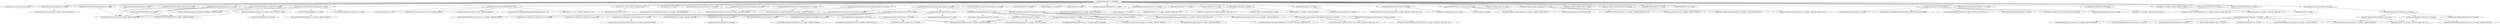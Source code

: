 digraph castorini__anserini {
	"io.anserini:anserini:jar:1.0.1-SNAPSHOT" -> "org.apache.lucene:lucene-core:jar:9.9.1:compile" ; 
	"io.anserini:anserini:jar:1.0.1-SNAPSHOT" -> "org.apache.lucene:lucene-codecs:jar:9.9.1:compile" ; 
	"io.anserini:anserini:jar:1.0.1-SNAPSHOT" -> "org.apache.lucene:lucene-backward-codecs:jar:9.9.1:compile" ; 
	"io.anserini:anserini:jar:1.0.1-SNAPSHOT" -> "org.apache.lucene:lucene-queries:jar:9.9.1:compile" ; 
	"io.anserini:anserini:jar:1.0.1-SNAPSHOT" -> "org.apache.lucene:lucene-queryparser:jar:9.9.1:compile" ; 
	"io.anserini:anserini:jar:1.0.1-SNAPSHOT" -> "org.apache.lucene:lucene-analysis-common:jar:9.9.1:compile" ; 
	"io.anserini:anserini:jar:1.0.1-SNAPSHOT" -> "org.apache.lucene:lucene-analysis-kuromoji:jar:9.9.1:compile" ; 
	"io.anserini:anserini:jar:1.0.1-SNAPSHOT" -> "org.apache.lucene:lucene-analysis-morfologik:jar:9.9.1:compile" ; 
	"io.anserini:anserini:jar:1.0.1-SNAPSHOT" -> "org.apache.lucene:lucene-test-framework:jar:9.9.1:test" ; 
	"io.anserini:anserini:jar:1.0.1-SNAPSHOT" -> "junit:junit:jar:4.13.2:test (scope not updated to test)" ; 
	"io.anserini:anserini:jar:1.0.1-SNAPSHOT" -> "org.tukaani:xz:jar:1.9:compile" ; 
	"io.anserini:anserini:jar:1.0.1-SNAPSHOT" -> "com.fasterxml.jackson.core:jackson-core:jar:2.16.0:compile" ; 
	"io.anserini:anserini:jar:1.0.1-SNAPSHOT" -> "com.fasterxml.jackson.core:jackson-databind:jar:2.16.0:compile" ; 
	"io.anserini:anserini:jar:1.0.1-SNAPSHOT" -> "com.fasterxml.jackson.core:jackson-annotations:jar:2.16.0:compile" ; 
	"io.anserini:anserini:jar:1.0.1-SNAPSHOT" -> "com.fasterxml.jackson.datatype:jackson-datatype-jdk8:jar:2.16.0:compile" ; 
	"io.anserini:anserini:jar:1.0.1-SNAPSHOT" -> "com.fasterxml.jackson.dataformat:jackson-dataformat-yaml:jar:2.16.0:compile" ; 
	"io.anserini:anserini:jar:1.0.1-SNAPSHOT" -> "org.yaml:snakeyaml:jar:2.2:compile" ; 
	"io.anserini:anserini:jar:1.0.1-SNAPSHOT" -> "org.jsoup:jsoup:jar:1.15.3:compile" ; 
	"io.anserini:anserini:jar:1.0.1-SNAPSHOT" -> "args4j:args4j:jar:2.33:compile" ; 
	"io.anserini:anserini:jar:1.0.1-SNAPSHOT" -> "org.apache.logging.log4j:log4j-api:jar:2.23.1:compile" ; 
	"io.anserini:anserini:jar:1.0.1-SNAPSHOT" -> "org.apache.logging.log4j:log4j-core:jar:2.23.1:compile" ; 
	"io.anserini:anserini:jar:1.0.1-SNAPSHOT" -> "org.slf4j:slf4j-simple:jar:1.7.32:compile" ; 
	"io.anserini:anserini:jar:1.0.1-SNAPSHOT" -> "it.unimi.dsi:fastutil:jar:8.5.8:compile" ; 
	"io.anserini:anserini:jar:1.0.1-SNAPSHOT" -> "org.wikiclean:wikiclean:jar:1.1:compile" ; 
	"io.anserini:anserini:jar:1.0.1-SNAPSHOT" -> "org.apache.ant:ant:jar:1.10.11:compile" ; 
	"io.anserini:anserini:jar:1.0.1-SNAPSHOT" -> "com.twitter.twittertext:twitter-text:jar:2.0.10:compile" ; 
	"io.anserini:anserini:jar:1.0.1-SNAPSHOT" -> "com.github.TREMA-UNH:trec-car-tools-java:jar:19:compile" ; 
	"io.anserini:anserini:jar:1.0.1-SNAPSHOT" -> "commons-io:commons-io:jar:2.16.1:compile" ; 
	"io.anserini:anserini:jar:1.0.1-SNAPSHOT" -> "org.apache.commons:commons-compress:jar:1.26.2:compile" ; 
	"io.anserini:anserini:jar:1.0.1-SNAPSHOT" -> "org.apache.commons:commons-csv:jar:1.8:compile" ; 
	"io.anserini:anserini:jar:1.0.1-SNAPSHOT" -> "org.apache.commons:commons-text:jar:1.10.0:compile" ; 
	"io.anserini:anserini:jar:1.0.1-SNAPSHOT" -> "org.mockito:mockito-all:jar:1.10.19:compile" ; 
	"io.anserini:anserini:jar:1.0.1-SNAPSHOT" -> "org.jbibtex:jbibtex:jar:1.0.19:compile" ; 
	"io.anserini:anserini:jar:1.0.1-SNAPSHOT" -> "com.google.guava:guava:jar:32.0.0-jre:compile" ; 
	"io.anserini:anserini:jar:1.0.1-SNAPSHOT" -> "com.microsoft.onnxruntime:onnxruntime:jar:1.17.0:compile" ; 
	"io.anserini:anserini:jar:1.0.1-SNAPSHOT" -> "ai.djl.huggingface:tokenizers:jar:0.28.0:compile" ; 
	"io.anserini:anserini:jar:1.0.1-SNAPSHOT" -> "ai.djl:api:jar:0.31.1:compile (scope not updated to compile)" ; 
	"io.anserini:anserini:jar:1.0.1-SNAPSHOT" -> "me.tongfei:progressbar:jar:0.10.0:compile" ; 
	"io.anserini:anserini:jar:1.0.1-SNAPSHOT" -> "commons-codec:commons-codec:jar:1.15:compile" ; 
	"io.anserini:anserini:jar:1.0.1-SNAPSHOT" -> "org.springframework.boot:spring-boot-starter-web:jar:3.2.4:compile" ; 
	"io.anserini:anserini:jar:1.0.1-SNAPSHOT" -> "blue.strategic.parquet:parquet-floor:jar:1.36:compile" ; 
	"org.apache.lucene:lucene-codecs:jar:9.9.1:compile" -> "(org.apache.lucene:lucene-core:jar:9.9.1:runtime - omitted for duplicate)" ; 
	"org.apache.lucene:lucene-backward-codecs:jar:9.9.1:compile" -> "(org.apache.lucene:lucene-core:jar:9.9.1:compile - omitted for duplicate)" ; 
	"org.apache.lucene:lucene-queries:jar:9.9.1:compile" -> "(org.apache.lucene:lucene-core:jar:9.9.1:compile - omitted for duplicate)" ; 
	"org.apache.lucene:lucene-queryparser:jar:9.9.1:compile" -> "(org.apache.lucene:lucene-core:jar:9.9.1:compile - omitted for duplicate)" ; 
	"org.apache.lucene:lucene-queryparser:jar:9.9.1:compile" -> "(org.apache.lucene:lucene-queries:jar:9.9.1:compile - omitted for duplicate)" ; 
	"org.apache.lucene:lucene-queryparser:jar:9.9.1:compile" -> "org.apache.lucene:lucene-sandbox:jar:9.9.1:compile" ; 
	"org.apache.lucene:lucene-sandbox:jar:9.9.1:compile" -> "(org.apache.lucene:lucene-core:jar:9.9.1:compile - omitted for duplicate)" ; 
	"org.apache.lucene:lucene-sandbox:jar:9.9.1:compile" -> "(org.apache.lucene:lucene-queries:jar:9.9.1:compile - omitted for duplicate)" ; 
	"org.apache.lucene:lucene-analysis-common:jar:9.9.1:compile" -> "(org.apache.lucene:lucene-core:jar:9.9.1:compile - omitted for duplicate)" ; 
	"org.apache.lucene:lucene-analysis-kuromoji:jar:9.9.1:compile" -> "(org.apache.lucene:lucene-core:jar:9.9.1:compile - omitted for duplicate)" ; 
	"org.apache.lucene:lucene-analysis-kuromoji:jar:9.9.1:compile" -> "(org.apache.lucene:lucene-analysis-common:jar:9.9.1:compile - omitted for duplicate)" ; 
	"org.apache.lucene:lucene-analysis-morfologik:jar:9.9.1:compile" -> "(org.apache.lucene:lucene-core:jar:9.9.1:compile - omitted for duplicate)" ; 
	"org.apache.lucene:lucene-analysis-morfologik:jar:9.9.1:compile" -> "(org.apache.lucene:lucene-analysis-common:jar:9.9.1:compile - omitted for duplicate)" ; 
	"org.apache.lucene:lucene-analysis-morfologik:jar:9.9.1:compile" -> "org.carrot2:morfologik-stemming:jar:2.1.9:compile (scope not updated to compile)" ; 
	"org.apache.lucene:lucene-analysis-morfologik:jar:9.9.1:compile" -> "org.carrot2:morfologik-polish:jar:2.1.9:runtime" ; 
	"org.apache.lucene:lucene-analysis-morfologik:jar:9.9.1:compile" -> "ua.net.nlp:morfologik-ukrainian-search:jar:4.9.1:runtime" ; 
	"org.carrot2:morfologik-stemming:jar:2.1.9:compile (scope not updated to compile)" -> "org.carrot2:morfologik-fsa:jar:2.1.9:compile" ; 
	"org.carrot2:morfologik-polish:jar:2.1.9:runtime" -> "(org.carrot2:morfologik-stemming:jar:2.1.9:runtime - omitted for duplicate)" ; 
	"org.apache.lucene:lucene-test-framework:jar:9.9.1:test" -> "(org.apache.lucene:lucene-core:jar:9.9.1:test - omitted for duplicate)" ; 
	"org.apache.lucene:lucene-test-framework:jar:9.9.1:test" -> "com.carrotsearch.randomizedtesting:randomizedtesting-runner:jar:2.8.1:test" ; 
	"org.apache.lucene:lucene-test-framework:jar:9.9.1:test" -> "(junit:junit:jar:4.13.1:test - omitted for conflict with 4.13.2)" ; 
	"org.apache.lucene:lucene-test-framework:jar:9.9.1:test" -> "org.hamcrest:hamcrest:jar:2.2:test" ; 
	"org.apache.lucene:lucene-test-framework:jar:9.9.1:test" -> "(org.apache.lucene:lucene-codecs:jar:9.9.1:test - omitted for duplicate)" ; 
	"junit:junit:jar:4.13.2:test (scope not updated to test)" -> "org.hamcrest:hamcrest-core:jar:1.3:test" ; 
	"com.fasterxml.jackson.core:jackson-databind:jar:2.16.0:compile" -> "(com.fasterxml.jackson.core:jackson-annotations:jar:2.16.0:compile - omitted for duplicate)" ; 
	"com.fasterxml.jackson.core:jackson-databind:jar:2.16.0:compile" -> "(com.fasterxml.jackson.core:jackson-core:jar:2.16.0:compile - omitted for duplicate)" ; 
	"com.fasterxml.jackson.datatype:jackson-datatype-jdk8:jar:2.16.0:compile" -> "(com.fasterxml.jackson.core:jackson-core:jar:2.16.0:compile - omitted for duplicate)" ; 
	"com.fasterxml.jackson.datatype:jackson-datatype-jdk8:jar:2.16.0:compile" -> "(com.fasterxml.jackson.core:jackson-databind:jar:2.16.0:compile - omitted for duplicate)" ; 
	"com.fasterxml.jackson.dataformat:jackson-dataformat-yaml:jar:2.16.0:compile" -> "(com.fasterxml.jackson.core:jackson-databind:jar:2.16.0:compile - omitted for duplicate)" ; 
	"com.fasterxml.jackson.dataformat:jackson-dataformat-yaml:jar:2.16.0:compile" -> "(org.yaml:snakeyaml:jar:2.2:compile - omitted for duplicate)" ; 
	"com.fasterxml.jackson.dataformat:jackson-dataformat-yaml:jar:2.16.0:compile" -> "(com.fasterxml.jackson.core:jackson-core:jar:2.16.0:compile - omitted for duplicate)" ; 
	"org.apache.logging.log4j:log4j-core:jar:2.23.1:compile" -> "(org.apache.logging.log4j:log4j-api:jar:2.23.1:compile - omitted for duplicate)" ; 
	"org.slf4j:slf4j-simple:jar:1.7.32:compile" -> "org.slf4j:slf4j-api:jar:1.7.32:compile" ; 
	"org.wikiclean:wikiclean:jar:1.1:compile" -> "(org.apache.ant:ant:jar:1.10.1:compile - omitted for conflict with 1.10.11)" ; 
	"org.wikiclean:wikiclean:jar:1.1:compile" -> "(commons-io:commons-io:jar:2.5:compile - omitted for conflict with 2.16.1)" ; 
	"org.wikiclean:wikiclean:jar:1.1:compile" -> "org.apache.commons:commons-lang3:jar:3.5:compile" ; 
	"org.wikiclean:wikiclean:jar:1.1:compile" -> "(args4j:args4j:jar:2.33:compile - omitted for duplicate)" ; 
	"org.apache.ant:ant:jar:1.10.11:compile" -> "org.apache.ant:ant-launcher:jar:1.10.11:compile" ; 
	"com.twitter.twittertext:twitter-text:jar:2.0.10:compile" -> "(com.fasterxml.jackson.core:jackson-databind:jar:2.8.7:compile - omitted for conflict with 2.16.0)" ; 
	"com.twitter.twittertext:twitter-text:jar:2.0.10:compile" -> "com.google.code.findbugs:jsr305:jar:2.0.1:compile" ; 
	"com.github.TREMA-UNH:trec-car-tools-java:jar:19:compile" -> "co.nstant.in:cbor:jar:0.8:compile" ; 
	"com.github.TREMA-UNH:trec-car-tools-java:jar:19:compile" -> "(org.apache.commons:commons-lang3:jar:3.3.2:compile - omitted for conflict with 3.5)" ; 
	"com.github.TREMA-UNH:trec-car-tools-java:jar:19:compile" -> "org.jetbrains:annotations-java5:jar:RELEASE:compile" ; 
	"org.apache.commons:commons-compress:jar:1.26.2:compile" -> "(commons-codec:commons-codec:jar:1.17.0:compile - omitted for conflict with 1.15)" ; 
	"org.apache.commons:commons-compress:jar:1.26.2:compile" -> "(commons-io:commons-io:jar:2.16.1:compile - omitted for duplicate)" ; 
	"org.apache.commons:commons-compress:jar:1.26.2:compile" -> "(org.apache.commons:commons-lang3:jar:3.14.0:compile - omitted for conflict with 3.5)" ; 
	"org.apache.commons:commons-text:jar:1.10.0:compile" -> "(org.apache.commons:commons-lang3:jar:3.12.0:compile - omitted for conflict with 3.5)" ; 
	"com.google.guava:guava:jar:32.0.0-jre:compile" -> "com.google.guava:failureaccess:jar:1.0.1:compile" ; 
	"com.google.guava:guava:jar:32.0.0-jre:compile" -> "com.google.guava:listenablefuture:jar:9999.0-empty-to-avoid-conflict-with-guava:compile" ; 
	"com.google.guava:guava:jar:32.0.0-jre:compile" -> "(com.google.code.findbugs:jsr305:jar:3.0.2:compile - omitted for conflict with 2.0.1)" ; 
	"com.google.guava:guava:jar:32.0.0-jre:compile" -> "org.checkerframework:checker-qual:jar:3.33.0:compile" ; 
	"com.google.guava:guava:jar:32.0.0-jre:compile" -> "com.google.errorprone:error_prone_annotations:jar:2.18.0:compile" ; 
	"com.google.guava:guava:jar:32.0.0-jre:compile" -> "com.google.j2objc:j2objc-annotations:jar:2.8:compile" ; 
	"ai.djl.huggingface:tokenizers:jar:0.28.0:compile" -> "(ai.djl:api:jar:0.28.0:compile - omitted for conflict with 0.31.1)" ; 
	"ai.djl:api:jar:0.31.1:compile (scope not updated to compile)" -> "(org.apache.commons:commons-compress:jar:1.27.1:compile - omitted for conflict with 1.26.2)" ; 
	"ai.djl:api:jar:0.31.1:compile (scope not updated to compile)" -> "(org.slf4j:slf4j-api:jar:2.0.16:compile - omitted for conflict with 1.7.32)" ; 
	"me.tongfei:progressbar:jar:0.10.0:compile" -> "org.jline:jline:jar:3.23.0:compile" ; 
	"org.springframework.boot:spring-boot-starter-web:jar:3.2.4:compile" -> "org.springframework.boot:spring-boot-starter:jar:3.2.4:compile" ; 
	"org.springframework.boot:spring-boot-starter-web:jar:3.2.4:compile" -> "org.springframework.boot:spring-boot-starter-json:jar:3.2.4:compile" ; 
	"org.springframework.boot:spring-boot-starter-web:jar:3.2.4:compile" -> "org.springframework.boot:spring-boot-starter-tomcat:jar:3.2.4:compile" ; 
	"org.springframework.boot:spring-boot-starter-web:jar:3.2.4:compile" -> "org.springframework:spring-web:jar:6.1.5:compile" ; 
	"org.springframework.boot:spring-boot-starter-web:jar:3.2.4:compile" -> "org.springframework:spring-webmvc:jar:6.1.5:compile" ; 
	"org.springframework.boot:spring-boot-starter:jar:3.2.4:compile" -> "org.springframework.boot:spring-boot:jar:3.2.4:compile" ; 
	"org.springframework.boot:spring-boot-starter:jar:3.2.4:compile" -> "org.springframework.boot:spring-boot-autoconfigure:jar:3.2.4:compile" ; 
	"org.springframework.boot:spring-boot-starter:jar:3.2.4:compile" -> "jakarta.annotation:jakarta.annotation-api:jar:2.1.1:compile" ; 
	"org.springframework.boot:spring-boot-starter:jar:3.2.4:compile" -> "org.springframework:spring-core:jar:6.1.5:compile" ; 
	"org.springframework.boot:spring-boot-starter:jar:3.2.4:compile" -> "(org.yaml:snakeyaml:jar:2.2:compile - omitted for duplicate)" ; 
	"org.springframework.boot:spring-boot:jar:3.2.4:compile" -> "(org.springframework:spring-core:jar:6.1.5:compile - omitted for duplicate)" ; 
	"org.springframework.boot:spring-boot:jar:3.2.4:compile" -> "(org.springframework:spring-context:jar:6.1.5:compile - omitted for duplicate)" ; 
	"org.springframework.boot:spring-boot-autoconfigure:jar:3.2.4:compile" -> "(org.springframework.boot:spring-boot:jar:3.2.4:compile - omitted for duplicate)" ; 
	"org.springframework:spring-core:jar:6.1.5:compile" -> "org.springframework:spring-jcl:jar:6.1.5:compile" ; 
	"org.springframework.boot:spring-boot-starter-json:jar:3.2.4:compile" -> "(org.springframework.boot:spring-boot-starter:jar:3.2.4:compile - omitted for duplicate)" ; 
	"org.springframework.boot:spring-boot-starter-json:jar:3.2.4:compile" -> "(org.springframework:spring-web:jar:6.1.5:compile - omitted for duplicate)" ; 
	"org.springframework.boot:spring-boot-starter-json:jar:3.2.4:compile" -> "(com.fasterxml.jackson.core:jackson-databind:jar:2.15.4:compile - omitted for conflict with 2.16.0)" ; 
	"org.springframework.boot:spring-boot-starter-json:jar:3.2.4:compile" -> "(com.fasterxml.jackson.datatype:jackson-datatype-jdk8:jar:2.15.4:compile - omitted for conflict with 2.16.0)" ; 
	"org.springframework.boot:spring-boot-starter-json:jar:3.2.4:compile" -> "com.fasterxml.jackson.datatype:jackson-datatype-jsr310:jar:2.15.4:compile" ; 
	"org.springframework.boot:spring-boot-starter-json:jar:3.2.4:compile" -> "com.fasterxml.jackson.module:jackson-module-parameter-names:jar:2.15.4:compile" ; 
	"com.fasterxml.jackson.datatype:jackson-datatype-jsr310:jar:2.15.4:compile" -> "(com.fasterxml.jackson.core:jackson-annotations:jar:2.15.4:compile - omitted for conflict with 2.16.0)" ; 
	"com.fasterxml.jackson.datatype:jackson-datatype-jsr310:jar:2.15.4:compile" -> "(com.fasterxml.jackson.core:jackson-core:jar:2.15.4:compile - omitted for conflict with 2.16.0)" ; 
	"com.fasterxml.jackson.datatype:jackson-datatype-jsr310:jar:2.15.4:compile" -> "(com.fasterxml.jackson.core:jackson-databind:jar:2.15.4:compile - omitted for conflict with 2.16.0)" ; 
	"com.fasterxml.jackson.module:jackson-module-parameter-names:jar:2.15.4:compile" -> "(com.fasterxml.jackson.core:jackson-core:jar:2.15.4:compile - omitted for conflict with 2.16.0)" ; 
	"com.fasterxml.jackson.module:jackson-module-parameter-names:jar:2.15.4:compile" -> "(com.fasterxml.jackson.core:jackson-databind:jar:2.15.4:compile - omitted for conflict with 2.16.0)" ; 
	"org.springframework.boot:spring-boot-starter-tomcat:jar:3.2.4:compile" -> "(jakarta.annotation:jakarta.annotation-api:jar:2.1.1:compile - omitted for duplicate)" ; 
	"org.springframework.boot:spring-boot-starter-tomcat:jar:3.2.4:compile" -> "org.apache.tomcat.embed:tomcat-embed-core:jar:10.1.19:compile" ; 
	"org.springframework.boot:spring-boot-starter-tomcat:jar:3.2.4:compile" -> "org.apache.tomcat.embed:tomcat-embed-el:jar:10.1.19:compile" ; 
	"org.springframework.boot:spring-boot-starter-tomcat:jar:3.2.4:compile" -> "org.apache.tomcat.embed:tomcat-embed-websocket:jar:10.1.19:compile" ; 
	"org.apache.tomcat.embed:tomcat-embed-websocket:jar:10.1.19:compile" -> "(org.apache.tomcat.embed:tomcat-embed-core:jar:10.1.19:compile - omitted for duplicate)" ; 
	"org.springframework:spring-web:jar:6.1.5:compile" -> "org.springframework:spring-beans:jar:6.1.5:compile" ; 
	"org.springframework:spring-web:jar:6.1.5:compile" -> "(org.springframework:spring-core:jar:6.1.5:compile - omitted for duplicate)" ; 
	"org.springframework:spring-web:jar:6.1.5:compile" -> "io.micrometer:micrometer-observation:jar:1.12.4:compile" ; 
	"org.springframework:spring-beans:jar:6.1.5:compile" -> "(org.springframework:spring-core:jar:6.1.5:compile - omitted for duplicate)" ; 
	"io.micrometer:micrometer-observation:jar:1.12.4:compile" -> "io.micrometer:micrometer-commons:jar:1.12.4:compile" ; 
	"org.springframework:spring-webmvc:jar:6.1.5:compile" -> "org.springframework:spring-aop:jar:6.1.5:compile" ; 
	"org.springframework:spring-webmvc:jar:6.1.5:compile" -> "(org.springframework:spring-beans:jar:6.1.5:compile - omitted for duplicate)" ; 
	"org.springframework:spring-webmvc:jar:6.1.5:compile" -> "org.springframework:spring-context:jar:6.1.5:compile" ; 
	"org.springframework:spring-webmvc:jar:6.1.5:compile" -> "(org.springframework:spring-core:jar:6.1.5:compile - omitted for duplicate)" ; 
	"org.springframework:spring-webmvc:jar:6.1.5:compile" -> "org.springframework:spring-expression:jar:6.1.5:compile" ; 
	"org.springframework:spring-webmvc:jar:6.1.5:compile" -> "(org.springframework:spring-web:jar:6.1.5:compile - omitted for duplicate)" ; 
	"org.springframework:spring-aop:jar:6.1.5:compile" -> "(org.springframework:spring-beans:jar:6.1.5:compile - omitted for duplicate)" ; 
	"org.springframework:spring-aop:jar:6.1.5:compile" -> "(org.springframework:spring-core:jar:6.1.5:compile - omitted for duplicate)" ; 
	"org.springframework:spring-context:jar:6.1.5:compile" -> "(org.springframework:spring-aop:jar:6.1.5:compile - omitted for duplicate)" ; 
	"org.springframework:spring-context:jar:6.1.5:compile" -> "(org.springframework:spring-beans:jar:6.1.5:compile - omitted for duplicate)" ; 
	"org.springframework:spring-context:jar:6.1.5:compile" -> "(org.springframework:spring-core:jar:6.1.5:compile - omitted for duplicate)" ; 
	"org.springframework:spring-context:jar:6.1.5:compile" -> "(org.springframework:spring-expression:jar:6.1.5:compile - omitted for duplicate)" ; 
	"org.springframework:spring-context:jar:6.1.5:compile" -> "(io.micrometer:micrometer-observation:jar:1.12.4:compile - omitted for duplicate)" ; 
	"org.springframework:spring-expression:jar:6.1.5:compile" -> "(org.springframework:spring-core:jar:6.1.5:compile - omitted for duplicate)" ; 
	"blue.strategic.parquet:parquet-floor:jar:1.36:compile" -> "org.apache.parquet:parquet-column:jar:1.12.3:compile" ; 
	"blue.strategic.parquet:parquet-floor:jar:1.36:compile" -> "org.apache.parquet:parquet-hadoop:jar:1.12.3:compile" ; 
	"org.apache.parquet:parquet-column:jar:1.12.3:compile" -> "org.apache.parquet:parquet-common:jar:1.12.3:compile" ; 
	"org.apache.parquet:parquet-column:jar:1.12.3:compile" -> "org.apache.parquet:parquet-encoding:jar:1.12.3:compile" ; 
	"org.apache.parquet:parquet-column:jar:1.12.3:compile" -> "org.apache.yetus:audience-annotations:jar:0.13.0:compile" ; 
	"org.apache.parquet:parquet-column:jar:1.12.3:compile" -> "(org.slf4j:slf4j-api:jar:1.7.22:compile - omitted for conflict with 1.7.32)" ; 
	"org.apache.parquet:parquet-common:jar:1.12.3:compile" -> "(org.apache.parquet:parquet-format-structures:jar:1.12.3:compile - omitted for duplicate)" ; 
	"org.apache.parquet:parquet-common:jar:1.12.3:compile" -> "(org.slf4j:slf4j-api:jar:1.7.22:compile - omitted for conflict with 1.7.32)" ; 
	"org.apache.parquet:parquet-encoding:jar:1.12.3:compile" -> "(org.apache.parquet:parquet-common:jar:1.12.3:compile - omitted for duplicate)" ; 
	"org.apache.parquet:parquet-encoding:jar:1.12.3:compile" -> "(org.slf4j:slf4j-api:jar:1.7.22:compile - omitted for conflict with 1.7.32)" ; 
	"org.apache.parquet:parquet-hadoop:jar:1.12.3:compile" -> "(org.apache.parquet:parquet-column:jar:1.12.3:compile - omitted for duplicate)" ; 
	"org.apache.parquet:parquet-hadoop:jar:1.12.3:compile" -> "org.apache.parquet:parquet-format-structures:jar:1.12.3:compile" ; 
	"org.apache.parquet:parquet-hadoop:jar:1.12.3:compile" -> "(org.apache.parquet:parquet-common:jar:1.12.3:compile - omitted for duplicate)" ; 
	"org.apache.parquet:parquet-hadoop:jar:1.12.3:compile" -> "org.apache.parquet:parquet-jackson:jar:1.12.3:runtime" ; 
	"org.apache.parquet:parquet-hadoop:jar:1.12.3:compile" -> "org.xerial.snappy:snappy-java:jar:1.1.8.3:compile" ; 
	"org.apache.parquet:parquet-hadoop:jar:1.12.3:compile" -> "com.github.luben:zstd-jni:jar:1.5.0-1:compile" ; 
	"org.apache.parquet:parquet-hadoop:jar:1.12.3:compile" -> "(org.slf4j:slf4j-api:jar:1.7.22:compile - omitted for conflict with 1.7.32)" ; 
	"org.apache.parquet:parquet-hadoop:jar:1.12.3:compile" -> "(org.apache.yetus:audience-annotations:jar:0.13.0:compile - omitted for duplicate)" ; 
}
